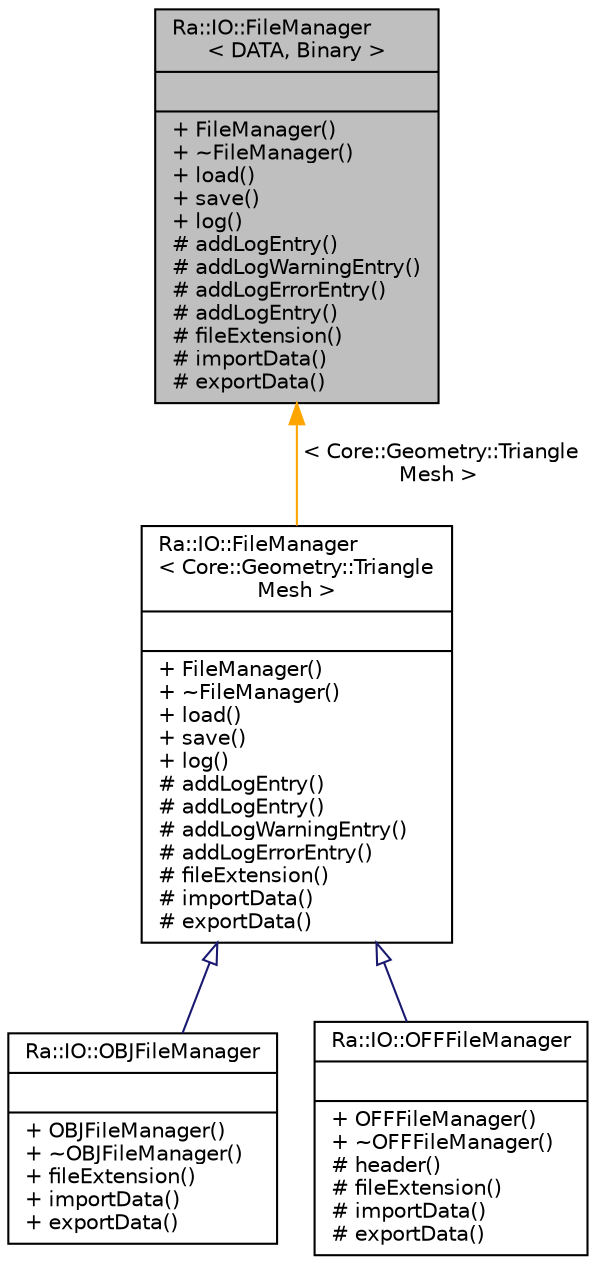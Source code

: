 digraph "Ra::IO::FileManager&lt; DATA, Binary &gt;"
{
 // INTERACTIVE_SVG=YES
 // LATEX_PDF_SIZE
  edge [fontname="Helvetica",fontsize="10",labelfontname="Helvetica",labelfontsize="10"];
  node [fontname="Helvetica",fontsize="10",shape=record];
  Node1 [label="{Ra::IO::FileManager\l\< DATA, Binary \>\n||+ FileManager()\l+ ~FileManager()\l+ load()\l+ save()\l+ log()\l# addLogEntry()\l# addLogWarningEntry()\l# addLogErrorEntry()\l# addLogEntry()\l# fileExtension()\l# importData()\l# exportData()\l}",height=0.2,width=0.4,color="black", fillcolor="grey75", style="filled", fontcolor="black",tooltip=" "];
  Node1 -> Node2 [dir="back",color="orange",fontsize="10",style="solid",label=" \< Core::Geometry::Triangle\lMesh \>" ,fontname="Helvetica"];
  Node2 [label="{Ra::IO::FileManager\l\< Core::Geometry::Triangle\lMesh \>\n||+ FileManager()\l+ ~FileManager()\l+ load()\l+ save()\l+ log()\l# addLogEntry()\l# addLogEntry()\l# addLogWarningEntry()\l# addLogErrorEntry()\l# fileExtension()\l# importData()\l# exportData()\l}",height=0.2,width=0.4,color="black", fillcolor="white", style="filled",URL="$classRa_1_1IO_1_1FileManager.html",tooltip=" "];
  Node2 -> Node3 [dir="back",color="midnightblue",fontsize="10",style="solid",arrowtail="onormal",fontname="Helvetica"];
  Node3 [label="{Ra::IO::OBJFileManager\n||+ OBJFileManager()\l+ ~OBJFileManager()\l+ fileExtension()\l+ importData()\l+ exportData()\l}",height=0.2,width=0.4,color="black", fillcolor="white", style="filled",URL="$classRa_1_1IO_1_1OBJFileManager.html",tooltip=" "];
  Node2 -> Node4 [dir="back",color="midnightblue",fontsize="10",style="solid",arrowtail="onormal",fontname="Helvetica"];
  Node4 [label="{Ra::IO::OFFFileManager\n||+ OFFFileManager()\l+ ~OFFFileManager()\l# header()\l# fileExtension()\l# importData()\l# exportData()\l}",height=0.2,width=0.4,color="black", fillcolor="white", style="filled",URL="$classRa_1_1IO_1_1OFFFileManager.html",tooltip=" "];
}
